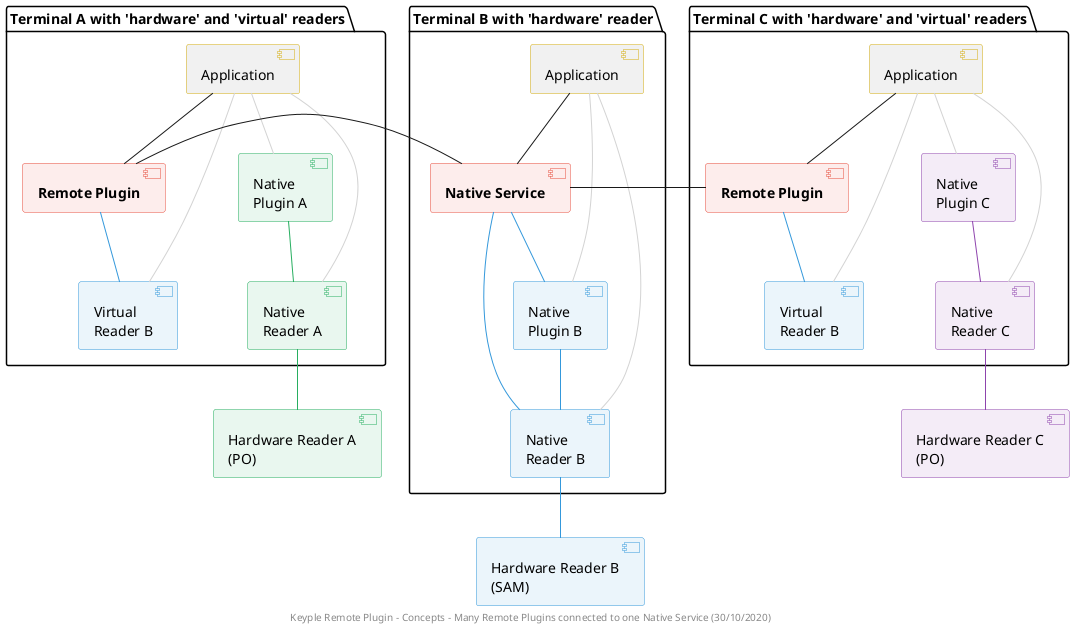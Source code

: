 @startuml
footer
    Keyple Remote Plugin - Concepts - Many Remote Plugins connected to one Native Service (30/10/2020)
end footer

' == THEME ==

'Couleurs issues de : https://htmlcolorcodes.com/fr/tableau-de-couleur/tableau-de-couleur-design-plat/
!define COLOR_RED E74C3C
!define COLOR_PURPLE 8E44AD
!define COLOR_BLUE 3498DB
!define COLOR_GREEN 27AE60
!define COLOR_GREY 2C3E50
skinparam Shadowing false
skinparam component {
    BorderColor #D4AC0D
    ' Red
    BackgroundColor<<red>> #FDEDEC
    BorderColor<<red>> #E74C3C
    ' Purple
    BackgroundColor<<purple>> #F4ECF7
    BorderColor<<purple>> #8E44AD
    ' blue
    BackgroundColor<<blue>> #EBF5FB
    BorderColor<<blue>> #3498DB
    ' Green
    BackgroundColor<<green>> #E9F7EF
    BorderColor<<green>> #27AE60
    ' Grey
    BackgroundColor<<grey>> #EAECEE
    BorderColor<<grey>> #2C3E50
}
hide <<red>> stereotype
hide <<purple>> stereotype
hide <<blue>> stereotype
hide <<green>> stereotype
hide <<grey>> stereotype

' == CONTENT ==

[Hardware Reader A\n(PO)] as readerA <<green>>
[Hardware Reader B\n(SAM)] as readerB <<blue>>
[Hardware Reader C\n(PO)] as readerC <<purple>>
package "Terminal A with 'hardware' and 'virtual' readers" {
    [Application] as appA
    [**Remote Plugin**] as remotePluginA <<red>>
    [Virtual\nReader B] as virtualReaderA <<blue>>
    [Native\nPlugin A] as nativePluginA <<green>>
    [Native\nReader A] as nativeReaderA <<green>>
}
package "Terminal B with 'hardware' reader" {
    [Application] as appB
    [**Native Service**] as nativeServiceB <<red>>
    [Native\nPlugin B] as nativePluginB <<blue>>
    [Native\nReader B] as nativeReaderB <<blue>>
}
package "Terminal C with 'hardware' and 'virtual' readers" {
    [Application] as appC
    [**Remote Plugin**] as remotePluginC <<red>>
    [Virtual\nReader B] as virtualReaderC <<blue>>
    [Native\nPlugin C] as nativePluginC <<purple>>
    [Native\nReader C] as nativeReaderC <<purple>>
}

'utilisation

appA -- remotePluginA
appA -- virtualReaderA #LightGrey
appA -- nativePluginA #LightGrey
appA -- nativeReaderA #LightGrey
remotePluginA -- virtualReaderA #COLOR_BLUE
nativePluginA -- nativeReaderA #COLOR_GREEN
nativeReaderA -- readerA #COLOR_GREEN

remotePluginA - nativeServiceB

appB -- nativeServiceB
appB -- nativePluginB #LightGrey
appB -- nativeReaderB #LightGrey
nativeServiceB -- nativePluginB #COLOR_BLUE
nativeServiceB -- nativeReaderB #COLOR_BLUE
nativePluginB -- nativeReaderB #COLOR_BLUE
nativeReaderB -- readerB #COLOR_BLUE

nativeServiceB - remotePluginC

appC -- remotePluginC
appC -- virtualReaderC #LightGrey
appC -- nativePluginC #LightGrey
appC -- nativeReaderC #LightGrey
remotePluginC -- virtualReaderC #COLOR_BLUE
nativePluginC -- nativeReaderC #COLOR_PURPLE
nativeReaderC -- readerC #COLOR_PURPLE

@enduml
